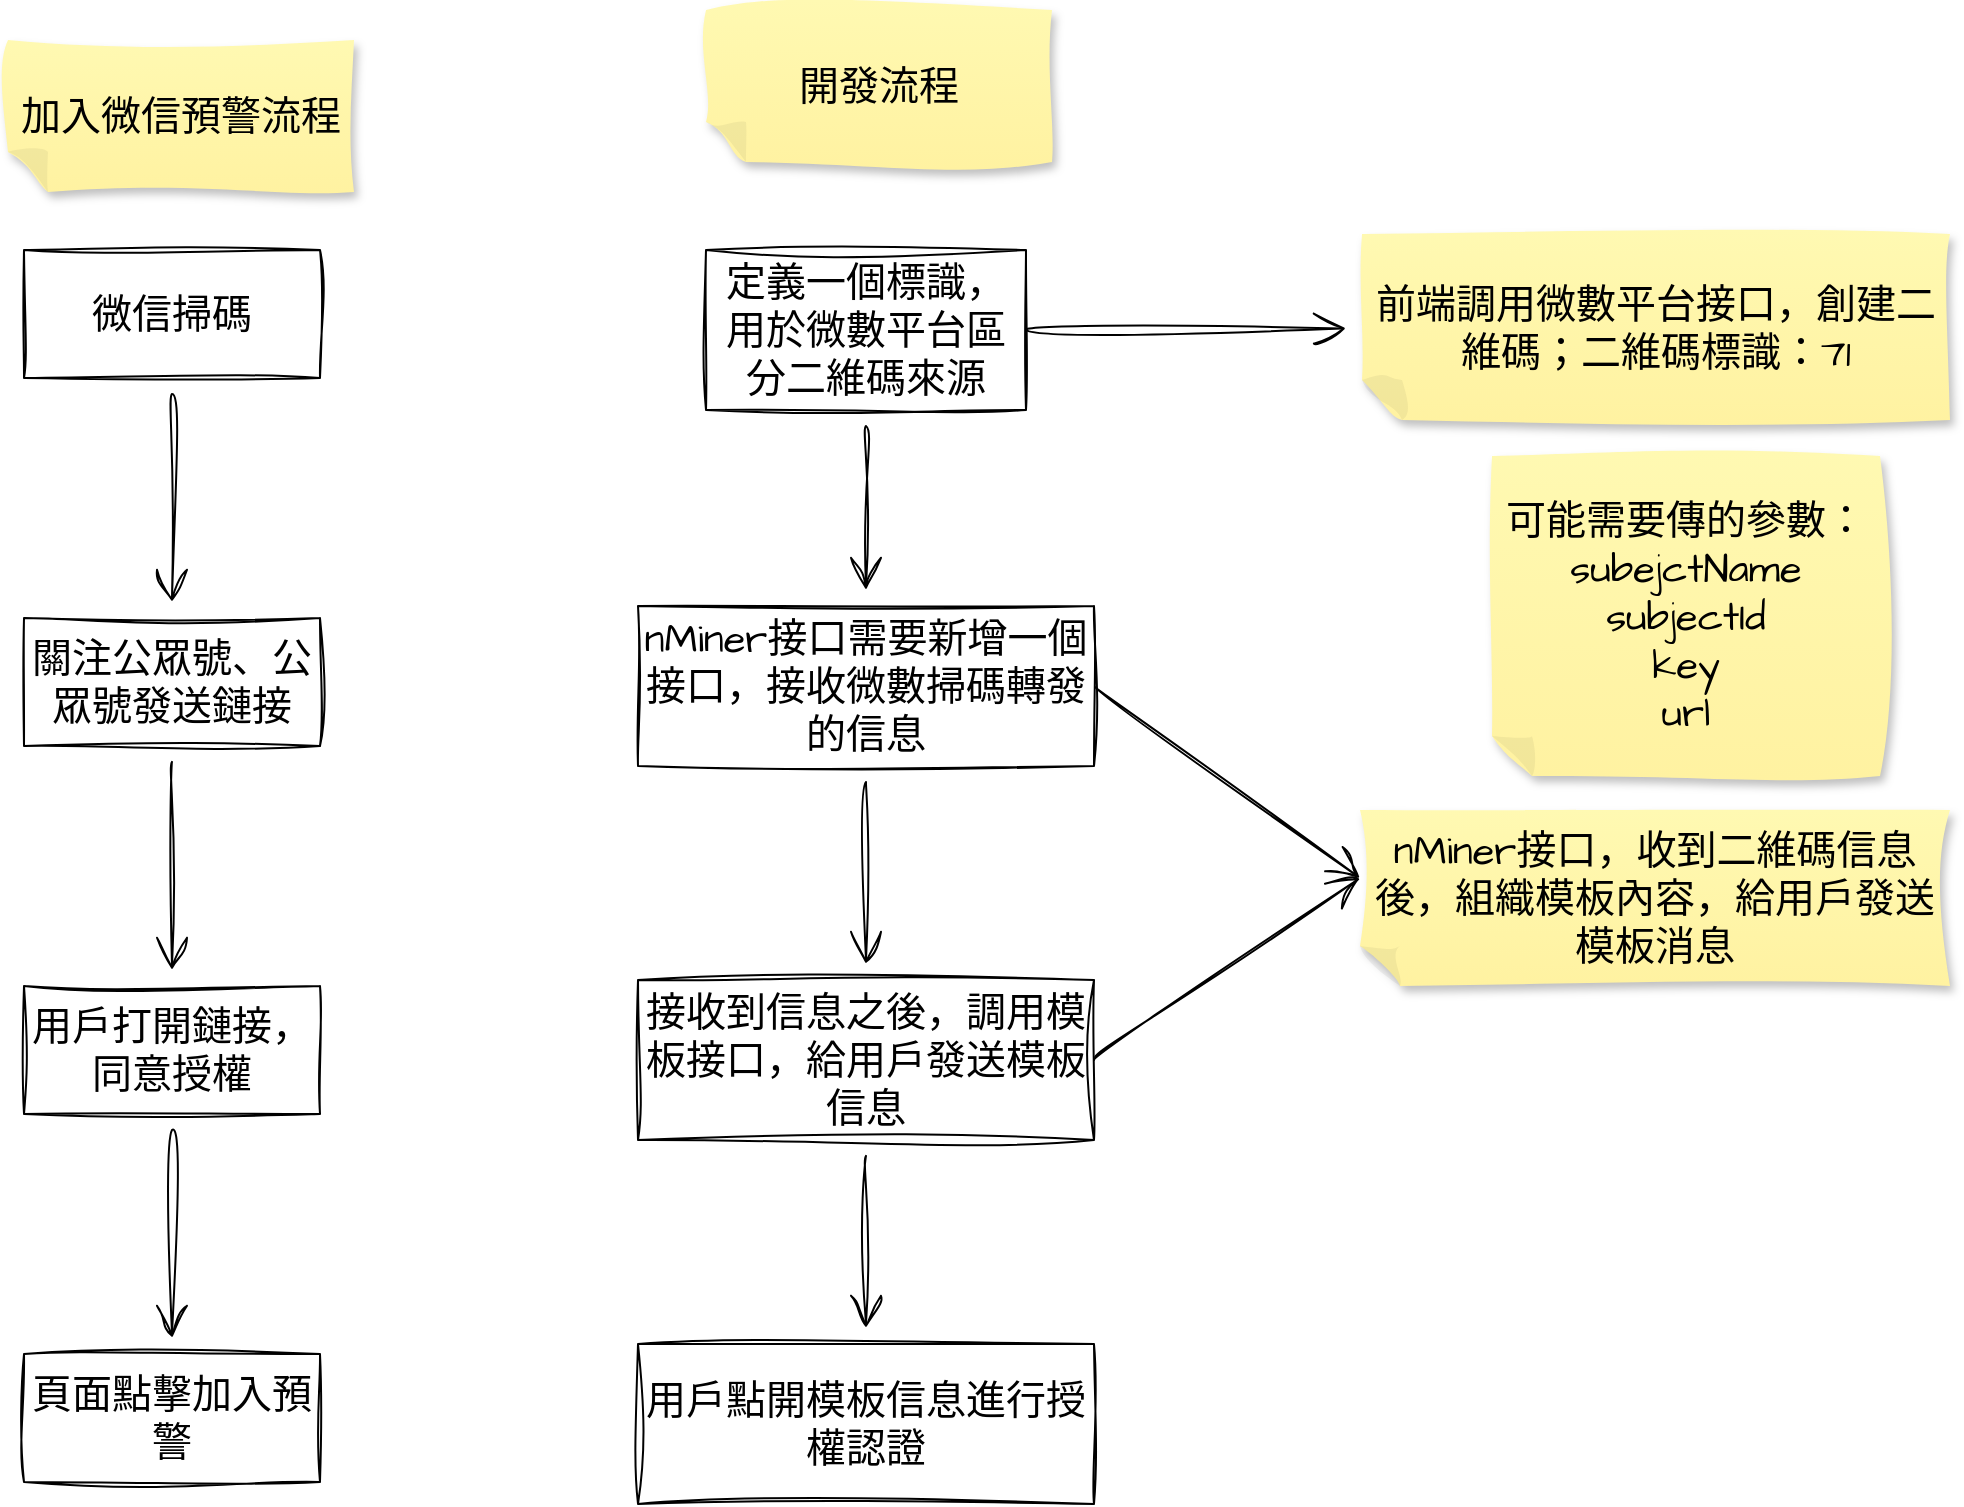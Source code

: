 <mxfile version="20.7.3" type="device"><diagram id="D61_ZIPG-TBpozx8K66E" name="第 1 页"><mxGraphModel dx="2038" dy="1325" grid="0" gridSize="10" guides="1" tooltips="1" connect="1" arrows="1" fold="1" page="0" pageScale="1" pageWidth="1654" pageHeight="2336" math="0" shadow="0"><root><mxCell id="0"/><mxCell id="1" parent="0"/><mxCell id="QVYF0uqU2_In5TZylTjj-3" value="" style="edgeStyle=none;curved=1;rounded=0;sketch=1;hachureGap=4;jiggle=2;orthogonalLoop=1;jettySize=auto;html=1;fontFamily=Architects Daughter;fontSource=https%3A%2F%2Ffonts.googleapis.com%2Fcss%3Ffamily%3DArchitects%2BDaughter;fontSize=16;endArrow=open;startSize=14;endSize=14;sourcePerimeterSpacing=8;targetPerimeterSpacing=8;" parent="1" source="QVYF0uqU2_In5TZylTjj-1" target="QVYF0uqU2_In5TZylTjj-2" edge="1"><mxGeometry relative="1" as="geometry"/></mxCell><mxCell id="QVYF0uqU2_In5TZylTjj-1" value="微信掃碼" style="rounded=0;whiteSpace=wrap;html=1;sketch=1;hachureGap=4;jiggle=2;fontFamily=Architects Daughter;fontSource=https%3A%2F%2Ffonts.googleapis.com%2Fcss%3Ffamily%3DArchitects%2BDaughter;fontSize=20;" parent="1" vertex="1"><mxGeometry x="-111" y="29" width="148" height="64" as="geometry"/></mxCell><mxCell id="QVYF0uqU2_In5TZylTjj-5" value="" style="edgeStyle=none;curved=1;rounded=0;sketch=1;hachureGap=4;jiggle=2;orthogonalLoop=1;jettySize=auto;html=1;fontFamily=Architects Daughter;fontSource=https%3A%2F%2Ffonts.googleapis.com%2Fcss%3Ffamily%3DArchitects%2BDaughter;fontSize=16;endArrow=open;startSize=14;endSize=14;sourcePerimeterSpacing=8;targetPerimeterSpacing=8;" parent="1" source="QVYF0uqU2_In5TZylTjj-2" target="QVYF0uqU2_In5TZylTjj-4" edge="1"><mxGeometry relative="1" as="geometry"/></mxCell><mxCell id="QVYF0uqU2_In5TZylTjj-2" value="關注公眾號、公眾號發送鏈接" style="rounded=0;whiteSpace=wrap;html=1;sketch=1;hachureGap=4;jiggle=2;fontFamily=Architects Daughter;fontSource=https%3A%2F%2Ffonts.googleapis.com%2Fcss%3Ffamily%3DArchitects%2BDaughter;fontSize=20;" parent="1" vertex="1"><mxGeometry x="-111" y="213" width="148" height="64" as="geometry"/></mxCell><mxCell id="QVYF0uqU2_In5TZylTjj-7" value="" style="edgeStyle=none;curved=1;rounded=0;sketch=1;hachureGap=4;jiggle=2;orthogonalLoop=1;jettySize=auto;html=1;fontFamily=Architects Daughter;fontSource=https%3A%2F%2Ffonts.googleapis.com%2Fcss%3Ffamily%3DArchitects%2BDaughter;fontSize=16;endArrow=open;startSize=14;endSize=14;sourcePerimeterSpacing=8;targetPerimeterSpacing=8;" parent="1" source="QVYF0uqU2_In5TZylTjj-4" target="QVYF0uqU2_In5TZylTjj-6" edge="1"><mxGeometry relative="1" as="geometry"/></mxCell><mxCell id="QVYF0uqU2_In5TZylTjj-4" value="用戶打開鏈接，同意授權" style="rounded=0;whiteSpace=wrap;html=1;sketch=1;hachureGap=4;jiggle=2;fontFamily=Architects Daughter;fontSource=https%3A%2F%2Ffonts.googleapis.com%2Fcss%3Ffamily%3DArchitects%2BDaughter;fontSize=20;" parent="1" vertex="1"><mxGeometry x="-111" y="397" width="148" height="64" as="geometry"/></mxCell><mxCell id="QVYF0uqU2_In5TZylTjj-6" value="頁面點擊加入預警" style="rounded=0;whiteSpace=wrap;html=1;sketch=1;hachureGap=4;jiggle=2;fontFamily=Architects Daughter;fontSource=https%3A%2F%2Ffonts.googleapis.com%2Fcss%3Ffamily%3DArchitects%2BDaughter;fontSize=20;" parent="1" vertex="1"><mxGeometry x="-111" y="581" width="148" height="64" as="geometry"/></mxCell><mxCell id="QVYF0uqU2_In5TZylTjj-12" value="加入微信預警流程" style="shape=note;whiteSpace=wrap;html=1;backgroundOutline=1;fontColor=#000000;darkOpacity=0.05;fillColor=#FFF9B2;strokeColor=none;fillStyle=solid;direction=west;gradientDirection=north;gradientColor=#FFF2A1;shadow=1;size=20;pointerEvents=1;sketch=1;hachureGap=4;jiggle=2;fontFamily=Architects Daughter;fontSource=https%3A%2F%2Ffonts.googleapis.com%2Fcss%3Ffamily%3DArchitects%2BDaughter;fontSize=20;" parent="1" vertex="1"><mxGeometry x="-119" y="-76" width="173" height="76" as="geometry"/></mxCell><mxCell id="QVYF0uqU2_In5TZylTjj-16" value="" style="edgeStyle=none;curved=1;rounded=0;sketch=1;hachureGap=4;jiggle=2;orthogonalLoop=1;jettySize=auto;html=1;fontFamily=Architects Daughter;fontSource=https%3A%2F%2Ffonts.googleapis.com%2Fcss%3Ffamily%3DArchitects%2BDaughter;fontSize=16;endArrow=open;startSize=14;endSize=14;sourcePerimeterSpacing=8;targetPerimeterSpacing=8;" parent="1" source="QVYF0uqU2_In5TZylTjj-13" target="QVYF0uqU2_In5TZylTjj-15" edge="1"><mxGeometry relative="1" as="geometry"/></mxCell><mxCell id="QVYF0uqU2_In5TZylTjj-26" style="edgeStyle=none;curved=1;rounded=0;sketch=1;hachureGap=4;jiggle=2;orthogonalLoop=1;jettySize=auto;html=1;exitX=1;exitY=0.5;exitDx=0;exitDy=0;fontFamily=Architects Daughter;fontSource=https%3A%2F%2Ffonts.googleapis.com%2Fcss%3Ffamily%3DArchitects%2BDaughter;fontSize=16;endArrow=open;startSize=14;endSize=14;sourcePerimeterSpacing=8;targetPerimeterSpacing=8;" parent="1" source="QVYF0uqU2_In5TZylTjj-13" target="QVYF0uqU2_In5TZylTjj-22" edge="1"><mxGeometry relative="1" as="geometry"/></mxCell><mxCell id="QVYF0uqU2_In5TZylTjj-13" value="定義一個標識，用於微數平台區分二維碼來源" style="rounded=0;whiteSpace=wrap;html=1;sketch=1;hachureGap=4;jiggle=2;fontFamily=Architects Daughter;fontSource=https%3A%2F%2Ffonts.googleapis.com%2Fcss%3Ffamily%3DArchitects%2BDaughter;fontSize=20;" parent="1" vertex="1"><mxGeometry x="230" y="29" width="160" height="80" as="geometry"/></mxCell><mxCell id="QVYF0uqU2_In5TZylTjj-18" value="" style="edgeStyle=none;curved=1;rounded=0;sketch=1;hachureGap=4;jiggle=2;orthogonalLoop=1;jettySize=auto;html=1;fontFamily=Architects Daughter;fontSource=https%3A%2F%2Ffonts.googleapis.com%2Fcss%3Ffamily%3DArchitects%2BDaughter;fontSize=16;endArrow=open;startSize=14;endSize=14;sourcePerimeterSpacing=8;targetPerimeterSpacing=8;" parent="1" source="QVYF0uqU2_In5TZylTjj-15" target="QVYF0uqU2_In5TZylTjj-17" edge="1"><mxGeometry relative="1" as="geometry"/></mxCell><mxCell id="QVYF0uqU2_In5TZylTjj-28" style="edgeStyle=none;curved=1;rounded=0;sketch=1;hachureGap=4;jiggle=2;orthogonalLoop=1;jettySize=auto;html=1;exitX=1;exitY=0.5;exitDx=0;exitDy=0;fontFamily=Architects Daughter;fontSource=https%3A%2F%2Ffonts.googleapis.com%2Fcss%3Ffamily%3DArchitects%2BDaughter;fontSize=16;endArrow=open;startSize=14;endSize=14;sourcePerimeterSpacing=8;targetPerimeterSpacing=8;entryX=0;entryY=0;entryDx=295;entryDy=54;entryPerimeter=0;" parent="1" source="QVYF0uqU2_In5TZylTjj-15" target="QVYF0uqU2_In5TZylTjj-27" edge="1"><mxGeometry relative="1" as="geometry"/></mxCell><mxCell id="QVYF0uqU2_In5TZylTjj-15" value="nMiner接口需要新增一個接口，接收微數掃碼轉發的信息" style="rounded=0;whiteSpace=wrap;html=1;sketch=1;hachureGap=4;jiggle=2;fontFamily=Architects Daughter;fontSource=https%3A%2F%2Ffonts.googleapis.com%2Fcss%3Ffamily%3DArchitects%2BDaughter;fontSize=20;" parent="1" vertex="1"><mxGeometry x="196" y="207" width="228" height="80" as="geometry"/></mxCell><mxCell id="QVYF0uqU2_In5TZylTjj-20" value="" style="edgeStyle=none;curved=1;rounded=0;sketch=1;hachureGap=4;jiggle=2;orthogonalLoop=1;jettySize=auto;html=1;fontFamily=Architects Daughter;fontSource=https%3A%2F%2Ffonts.googleapis.com%2Fcss%3Ffamily%3DArchitects%2BDaughter;fontSize=16;endArrow=open;startSize=14;endSize=14;sourcePerimeterSpacing=8;targetPerimeterSpacing=8;" parent="1" source="QVYF0uqU2_In5TZylTjj-17" target="QVYF0uqU2_In5TZylTjj-19" edge="1"><mxGeometry relative="1" as="geometry"/></mxCell><mxCell id="QVYF0uqU2_In5TZylTjj-29" style="edgeStyle=none;curved=1;rounded=0;sketch=1;hachureGap=4;jiggle=2;orthogonalLoop=1;jettySize=auto;html=1;exitX=1;exitY=0.5;exitDx=0;exitDy=0;entryX=0;entryY=0;entryDx=295;entryDy=54;entryPerimeter=0;fontFamily=Architects Daughter;fontSource=https%3A%2F%2Ffonts.googleapis.com%2Fcss%3Ffamily%3DArchitects%2BDaughter;fontSize=16;endArrow=open;startSize=14;endSize=14;sourcePerimeterSpacing=8;targetPerimeterSpacing=8;" parent="1" source="QVYF0uqU2_In5TZylTjj-17" target="QVYF0uqU2_In5TZylTjj-27" edge="1"><mxGeometry relative="1" as="geometry"/></mxCell><mxCell id="QVYF0uqU2_In5TZylTjj-17" value="接收到信息之後，調用模板接口，給用戶發送模板信息" style="rounded=0;whiteSpace=wrap;html=1;sketch=1;hachureGap=4;jiggle=2;fontFamily=Architects Daughter;fontSource=https%3A%2F%2Ffonts.googleapis.com%2Fcss%3Ffamily%3DArchitects%2BDaughter;fontSize=20;" parent="1" vertex="1"><mxGeometry x="196" y="394" width="228" height="80" as="geometry"/></mxCell><mxCell id="QVYF0uqU2_In5TZylTjj-19" value="用戶點開模板信息進行授權認證" style="rounded=0;whiteSpace=wrap;html=1;sketch=1;hachureGap=4;jiggle=2;fontFamily=Architects Daughter;fontSource=https%3A%2F%2Ffonts.googleapis.com%2Fcss%3Ffamily%3DArchitects%2BDaughter;fontSize=20;" parent="1" vertex="1"><mxGeometry x="196" y="576" width="228" height="80" as="geometry"/></mxCell><mxCell id="QVYF0uqU2_In5TZylTjj-21" value="開發流程" style="shape=note;whiteSpace=wrap;html=1;backgroundOutline=1;fontColor=#000000;darkOpacity=0.05;fillColor=#FFF9B2;strokeColor=none;fillStyle=solid;direction=west;gradientDirection=north;gradientColor=#FFF2A1;shadow=1;size=20;pointerEvents=1;sketch=1;hachureGap=4;jiggle=2;fontFamily=Architects Daughter;fontSource=https%3A%2F%2Ffonts.googleapis.com%2Fcss%3Ffamily%3DArchitects%2BDaughter;fontSize=20;" parent="1" vertex="1"><mxGeometry x="230" y="-91" width="173" height="76" as="geometry"/></mxCell><mxCell id="QVYF0uqU2_In5TZylTjj-22" value="前端調用微數平台接口，創建二維碼；二維碼標識：71" style="shape=note;whiteSpace=wrap;html=1;backgroundOutline=1;fontColor=#000000;darkOpacity=0.05;fillColor=#FFF9B2;strokeColor=none;fillStyle=solid;direction=west;gradientDirection=north;gradientColor=#FFF2A1;shadow=1;size=20;pointerEvents=1;sketch=1;hachureGap=4;jiggle=2;fontFamily=Architects Daughter;fontSource=https%3A%2F%2Ffonts.googleapis.com%2Fcss%3Ffamily%3DArchitects%2BDaughter;fontSize=20;" parent="1" vertex="1"><mxGeometry x="558" y="21" width="294" height="93" as="geometry"/></mxCell><mxCell id="QVYF0uqU2_In5TZylTjj-27" value="nMiner接口，收到二維碼信息後，組織模板內容，給用戶發送模板消息" style="shape=note;whiteSpace=wrap;html=1;backgroundOutline=1;fontColor=#000000;darkOpacity=0.05;fillColor=#FFF9B2;strokeColor=none;fillStyle=solid;direction=west;gradientDirection=north;gradientColor=#FFF2A1;shadow=1;size=20;pointerEvents=1;sketch=1;hachureGap=4;jiggle=2;fontFamily=Architects Daughter;fontSource=https%3A%2F%2Ffonts.googleapis.com%2Fcss%3Ffamily%3DArchitects%2BDaughter;fontSize=20;" parent="1" vertex="1"><mxGeometry x="557" y="309" width="295" height="88" as="geometry"/></mxCell><mxCell id="QVYF0uqU2_In5TZylTjj-30" value="可能需要傳的參數：&lt;br&gt;subejctName&lt;br&gt;subjectId&lt;br&gt;key&lt;br&gt;url" style="shape=note;whiteSpace=wrap;html=1;backgroundOutline=1;fontColor=#000000;darkOpacity=0.05;fillColor=#FFF9B2;strokeColor=none;fillStyle=solid;direction=west;gradientDirection=north;gradientColor=#FFF2A1;shadow=1;size=20;pointerEvents=1;sketch=1;hachureGap=4;jiggle=2;fontFamily=Architects Daughter;fontSource=https%3A%2F%2Ffonts.googleapis.com%2Fcss%3Ffamily%3DArchitects%2BDaughter;fontSize=20;" parent="1" vertex="1"><mxGeometry x="623" y="132" width="194" height="160" as="geometry"/></mxCell></root></mxGraphModel></diagram></mxfile>